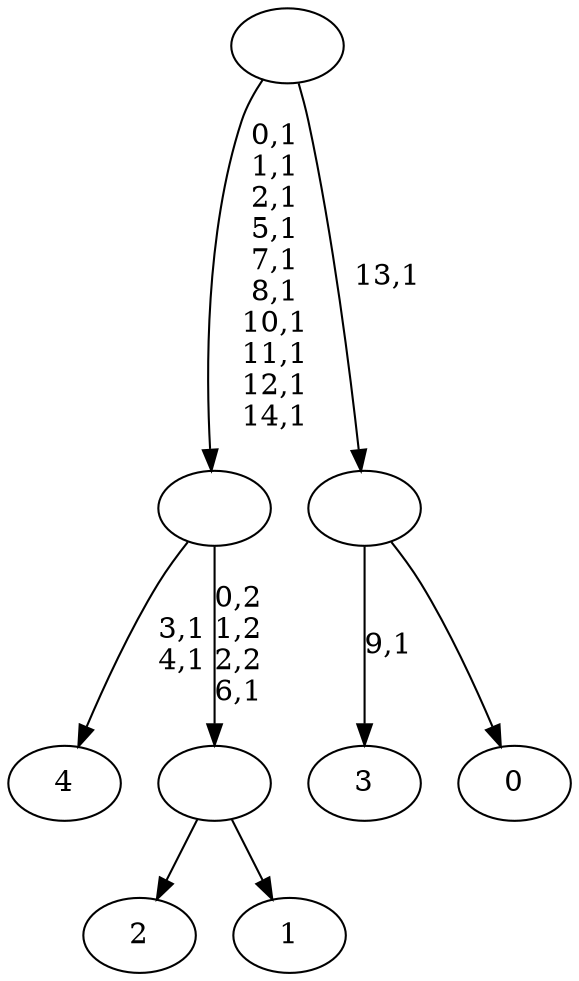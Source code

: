 digraph T {
	20 [label="4"]
	17 [label="3"]
	15 [label="2"]
	14 [label="1"]
	13 [label=""]
	12 [label=""]
	2 [label="0"]
	1 [label=""]
	0 [label=""]
	13 -> 15 [label=""]
	13 -> 14 [label=""]
	12 -> 20 [label="3,1\n4,1"]
	12 -> 13 [label="0,2\n1,2\n2,2\n6,1"]
	1 -> 17 [label="9,1"]
	1 -> 2 [label=""]
	0 -> 12 [label="0,1\n1,1\n2,1\n5,1\n7,1\n8,1\n10,1\n11,1\n12,1\n14,1"]
	0 -> 1 [label="13,1"]
}
